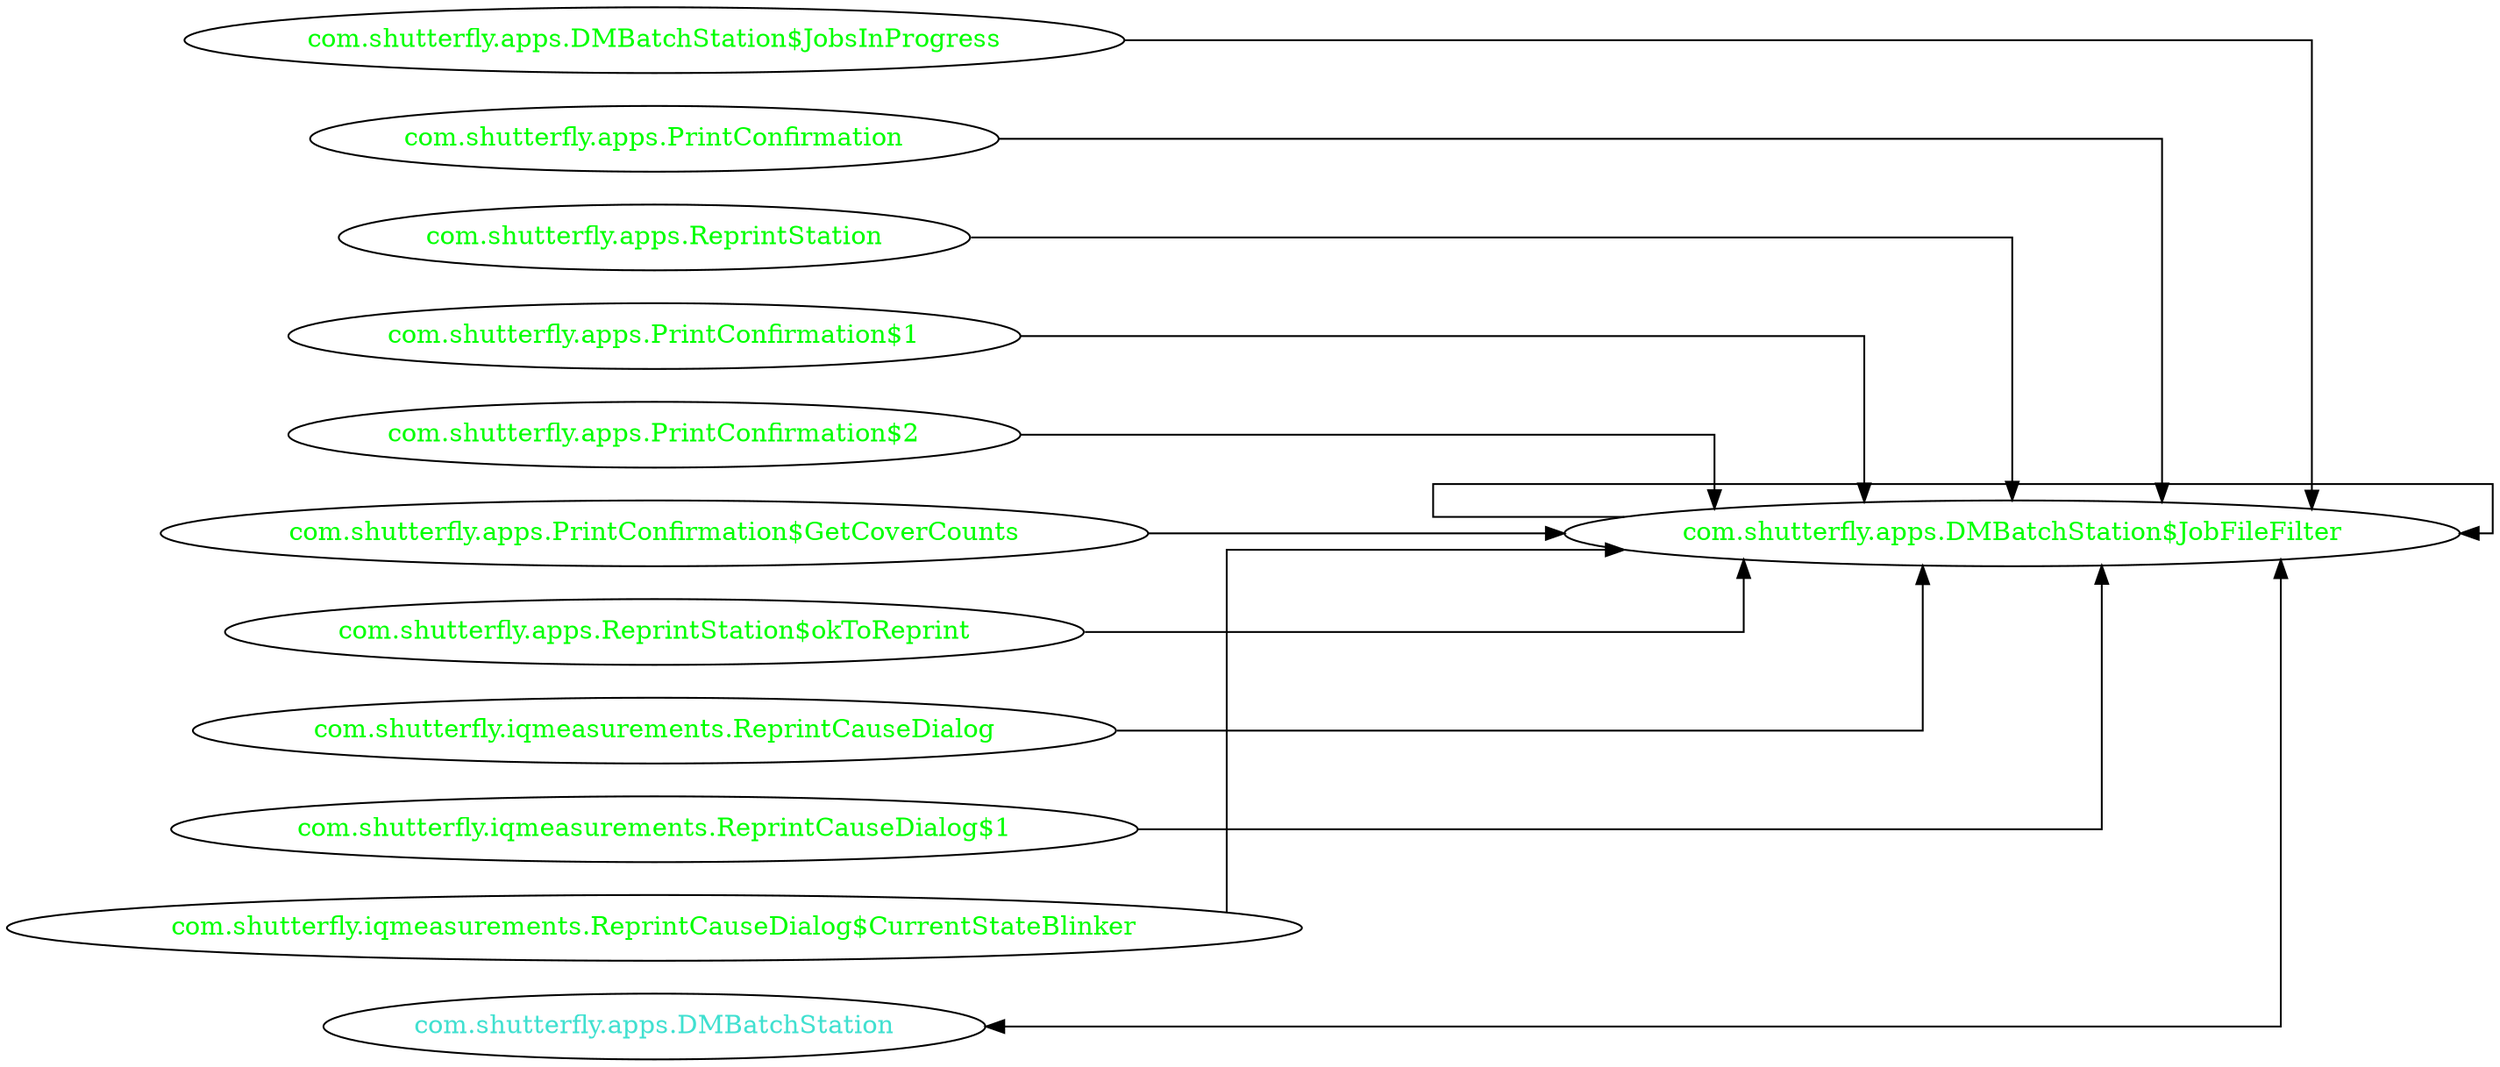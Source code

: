digraph dependencyGraph {
 concentrate=true;
 ranksep="2.0";
 rankdir="LR"; 
 splines="ortho";
"com.shutterfly.apps.DMBatchStation$JobFileFilter" [fontcolor="red"];
"com.shutterfly.apps.DMBatchStation$JobFileFilter" [ fontcolor="green" ];
"com.shutterfly.apps.DMBatchStation$JobFileFilter"->"com.shutterfly.apps.DMBatchStation$JobFileFilter";
"com.shutterfly.apps.DMBatchStation$JobsInProgress" [ fontcolor="green" ];
"com.shutterfly.apps.DMBatchStation$JobsInProgress"->"com.shutterfly.apps.DMBatchStation$JobFileFilter";
"com.shutterfly.apps.PrintConfirmation" [ fontcolor="green" ];
"com.shutterfly.apps.PrintConfirmation"->"com.shutterfly.apps.DMBatchStation$JobFileFilter";
"com.shutterfly.apps.ReprintStation" [ fontcolor="green" ];
"com.shutterfly.apps.ReprintStation"->"com.shutterfly.apps.DMBatchStation$JobFileFilter";
"com.shutterfly.apps.PrintConfirmation$1" [ fontcolor="green" ];
"com.shutterfly.apps.PrintConfirmation$1"->"com.shutterfly.apps.DMBatchStation$JobFileFilter";
"com.shutterfly.apps.PrintConfirmation$2" [ fontcolor="green" ];
"com.shutterfly.apps.PrintConfirmation$2"->"com.shutterfly.apps.DMBatchStation$JobFileFilter";
"com.shutterfly.apps.PrintConfirmation$GetCoverCounts" [ fontcolor="green" ];
"com.shutterfly.apps.PrintConfirmation$GetCoverCounts"->"com.shutterfly.apps.DMBatchStation$JobFileFilter";
"com.shutterfly.apps.ReprintStation$okToReprint" [ fontcolor="green" ];
"com.shutterfly.apps.ReprintStation$okToReprint"->"com.shutterfly.apps.DMBatchStation$JobFileFilter";
"com.shutterfly.iqmeasurements.ReprintCauseDialog" [ fontcolor="green" ];
"com.shutterfly.iqmeasurements.ReprintCauseDialog"->"com.shutterfly.apps.DMBatchStation$JobFileFilter";
"com.shutterfly.iqmeasurements.ReprintCauseDialog$1" [ fontcolor="green" ];
"com.shutterfly.iqmeasurements.ReprintCauseDialog$1"->"com.shutterfly.apps.DMBatchStation$JobFileFilter";
"com.shutterfly.iqmeasurements.ReprintCauseDialog$CurrentStateBlinker" [ fontcolor="green" ];
"com.shutterfly.iqmeasurements.ReprintCauseDialog$CurrentStateBlinker"->"com.shutterfly.apps.DMBatchStation$JobFileFilter";
"com.shutterfly.apps.DMBatchStation" [ fontcolor="turquoise" ];
"com.shutterfly.apps.DMBatchStation"->"com.shutterfly.apps.DMBatchStation$JobFileFilter" [dir=both];
}